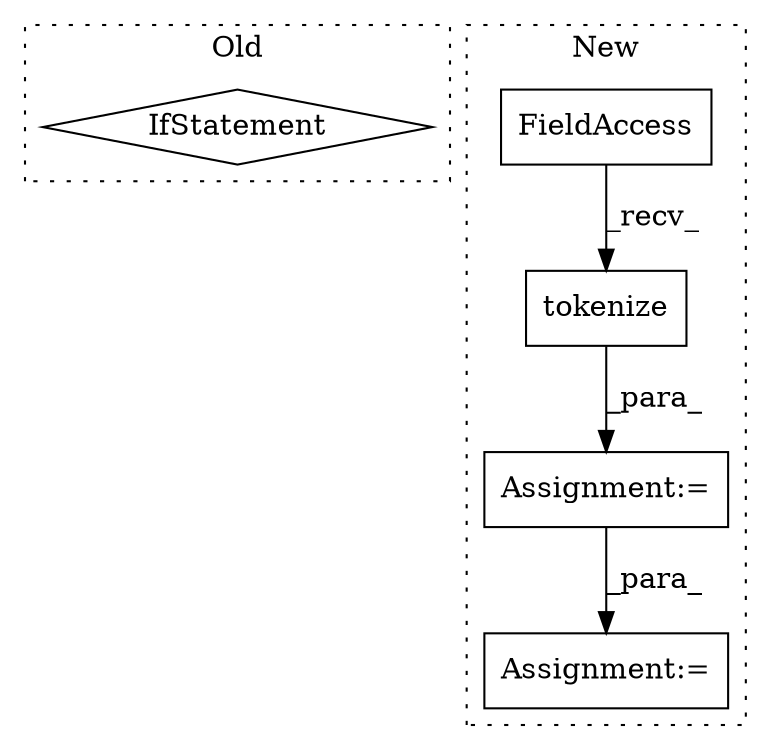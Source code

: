 digraph G {
subgraph cluster0 {
1 [label="IfStatement" a="25" s="21239" l="26" shape="diamond"];
label = "Old";
style="dotted";
}
subgraph cluster1 {
2 [label="tokenize" a="32" s="20441,20459" l="9,1" shape="box"];
3 [label="Assignment:=" a="7" s="20391" l="17" shape="box"];
4 [label="Assignment:=" a="7" s="20670" l="12" shape="box"];
5 [label="FieldAccess" a="22" s="20419" l="21" shape="box"];
label = "New";
style="dotted";
}
2 -> 3 [label="_para_"];
3 -> 4 [label="_para_"];
5 -> 2 [label="_recv_"];
}